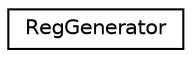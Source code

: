 digraph "Иерархия классов. Графический вид."
{
  edge [fontname="Helvetica",fontsize="10",labelfontname="Helvetica",labelfontsize="10"];
  node [fontname="Helvetica",fontsize="10",shape=record];
  rankdir="LR";
  Node0 [label="RegGenerator",height=0.2,width=0.4,color="black", fillcolor="white", style="filled",URL="$class_reg_generator.html"];
}
